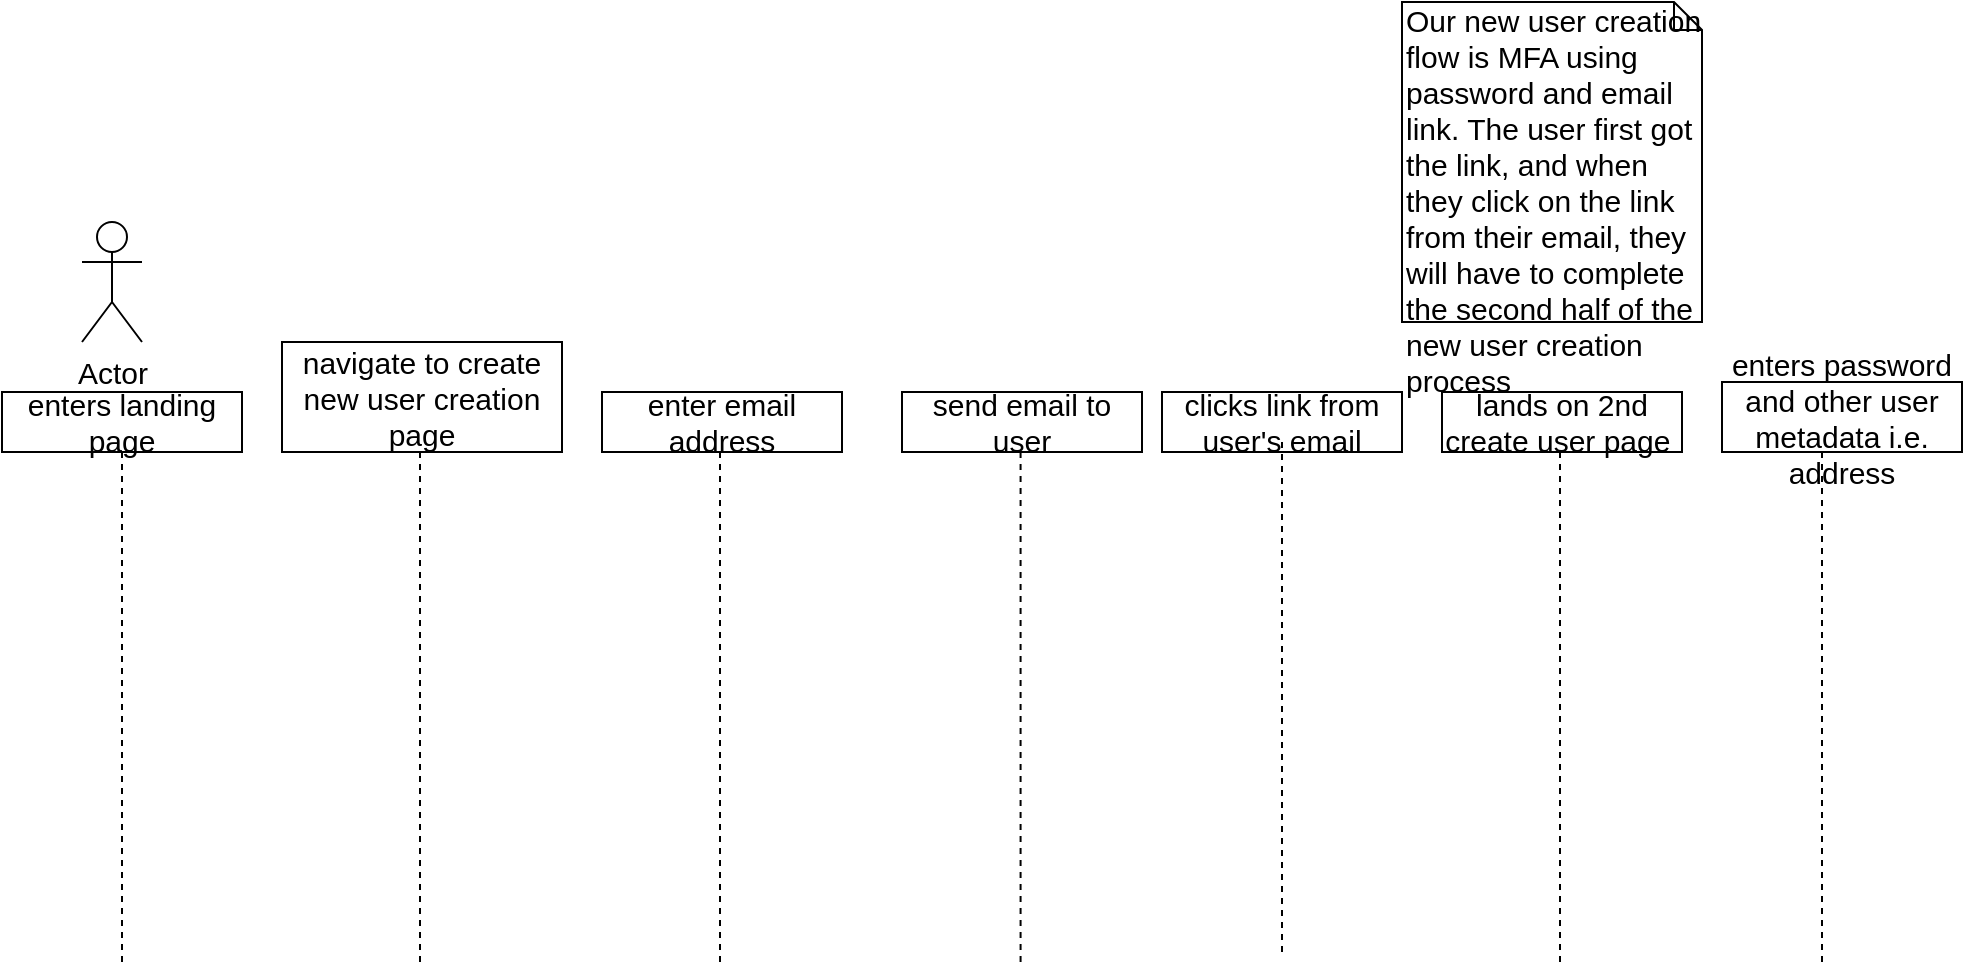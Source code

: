 <mxfile version="13.3.0" type="device"><diagram id="MPmYlAvXygdiWp-zEiCU" name="Page-1"><mxGraphModel dx="1607" dy="1553" grid="1" gridSize="10" guides="1" tooltips="1" connect="1" arrows="1" fold="1" page="1" pageScale="1" pageWidth="850" pageHeight="1100" math="0" shadow="0"><root><mxCell id="0"/><mxCell id="1" parent="0"/><mxCell id="ot598rKVbmeUr9Q16hqY-1" value="Actor" style="shape=umlActor;verticalLabelPosition=bottom;labelBackgroundColor=#ffffff;verticalAlign=top;html=1;outlineConnect=0;fontSize=15;" vertex="1" parent="1"><mxGeometry x="-90" y="50" width="30" height="60" as="geometry"/></mxCell><mxCell id="ot598rKVbmeUr9Q16hqY-3" value="enters landing page" style="rounded=0;whiteSpace=wrap;html=1;fontSize=15;" vertex="1" parent="1"><mxGeometry x="-130" y="135" width="120" height="30" as="geometry"/></mxCell><mxCell id="ot598rKVbmeUr9Q16hqY-4" value="navigate to create new user creation page" style="rounded=0;whiteSpace=wrap;html=1;fontSize=15;" vertex="1" parent="1"><mxGeometry x="10" y="110" width="140" height="55" as="geometry"/></mxCell><mxCell id="ot598rKVbmeUr9Q16hqY-5" value="enter email address" style="rounded=0;whiteSpace=wrap;html=1;fontSize=15;" vertex="1" parent="1"><mxGeometry x="170" y="135" width="120" height="30" as="geometry"/></mxCell><mxCell id="ot598rKVbmeUr9Q16hqY-6" value="clicks link from user's email" style="rounded=0;whiteSpace=wrap;html=1;fontSize=15;" vertex="1" parent="1"><mxGeometry x="450" y="135" width="120" height="30" as="geometry"/></mxCell><mxCell id="ot598rKVbmeUr9Q16hqY-7" value="lands on 2nd create user page&amp;nbsp;" style="rounded=0;whiteSpace=wrap;html=1;fontSize=15;" vertex="1" parent="1"><mxGeometry x="590" y="135" width="120" height="30" as="geometry"/></mxCell><mxCell id="ot598rKVbmeUr9Q16hqY-8" value="Our new user creation flow is MFA using password and email link. The user first got the link, and when they click on the link from their email, they will have to complete the second half of the new user creation process" style="shape=note;whiteSpace=wrap;html=1;size=14;verticalAlign=top;align=left;spacingTop=-6;fontSize=15;" vertex="1" parent="1"><mxGeometry x="570" y="-60" width="150" height="160" as="geometry"/></mxCell><mxCell id="ot598rKVbmeUr9Q16hqY-9" value="enters password and other user metadata i.e. address" style="rounded=0;whiteSpace=wrap;html=1;fontSize=15;" vertex="1" parent="1"><mxGeometry x="730" y="130" width="120" height="35" as="geometry"/></mxCell><mxCell id="ot598rKVbmeUr9Q16hqY-10" value="" style="endArrow=none;dashed=1;html=1;entryX=0.5;entryY=1;entryDx=0;entryDy=0;fontSize=15;" edge="1" parent="1" target="ot598rKVbmeUr9Q16hqY-3"><mxGeometry width="50" height="50" relative="1" as="geometry"><mxPoint x="-70" y="420" as="sourcePoint"/><mxPoint x="130" y="80" as="targetPoint"/></mxGeometry></mxCell><mxCell id="ot598rKVbmeUr9Q16hqY-11" value="" style="endArrow=none;dashed=1;html=1;entryX=0.5;entryY=1;entryDx=0;entryDy=0;fontSize=15;" edge="1" parent="1"><mxGeometry width="50" height="50" relative="1" as="geometry"><mxPoint x="229" y="420" as="sourcePoint"/><mxPoint x="229" y="165" as="targetPoint"/></mxGeometry></mxCell><mxCell id="ot598rKVbmeUr9Q16hqY-12" value="" style="endArrow=none;dashed=1;html=1;entryX=0.5;entryY=1;entryDx=0;entryDy=0;fontSize=15;" edge="1" parent="1"><mxGeometry width="50" height="50" relative="1" as="geometry"><mxPoint x="510" y="415" as="sourcePoint"/><mxPoint x="510" y="160" as="targetPoint"/></mxGeometry></mxCell><mxCell id="ot598rKVbmeUr9Q16hqY-13" value="" style="endArrow=none;dashed=1;html=1;entryX=0.5;entryY=1;entryDx=0;entryDy=0;fontSize=15;" edge="1" parent="1"><mxGeometry width="50" height="50" relative="1" as="geometry"><mxPoint x="649" y="420" as="sourcePoint"/><mxPoint x="649" y="165" as="targetPoint"/></mxGeometry></mxCell><mxCell id="ot598rKVbmeUr9Q16hqY-14" value="" style="endArrow=none;dashed=1;html=1;entryX=0.5;entryY=1;entryDx=0;entryDy=0;fontSize=15;" edge="1" parent="1"><mxGeometry width="50" height="50" relative="1" as="geometry"><mxPoint x="780" y="420" as="sourcePoint"/><mxPoint x="780" y="165" as="targetPoint"/></mxGeometry></mxCell><mxCell id="ot598rKVbmeUr9Q16hqY-15" value="" style="endArrow=none;dashed=1;html=1;entryX=0.5;entryY=1;entryDx=0;entryDy=0;fontSize=15;" edge="1" parent="1"><mxGeometry width="50" height="50" relative="1" as="geometry"><mxPoint x="79" y="420" as="sourcePoint"/><mxPoint x="79" y="165" as="targetPoint"/></mxGeometry></mxCell><mxCell id="ot598rKVbmeUr9Q16hqY-16" value="send email to user" style="rounded=0;whiteSpace=wrap;html=1;fontSize=15;" vertex="1" parent="1"><mxGeometry x="320" y="135" width="120" height="30" as="geometry"/></mxCell><mxCell id="ot598rKVbmeUr9Q16hqY-17" value="" style="endArrow=none;dashed=1;html=1;entryX=0.5;entryY=1;entryDx=0;entryDy=0;fontSize=15;" edge="1" parent="1"><mxGeometry width="50" height="50" relative="1" as="geometry"><mxPoint x="379.29" y="420.0" as="sourcePoint"/><mxPoint x="379.29" y="165" as="targetPoint"/></mxGeometry></mxCell></root></mxGraphModel></diagram></mxfile>